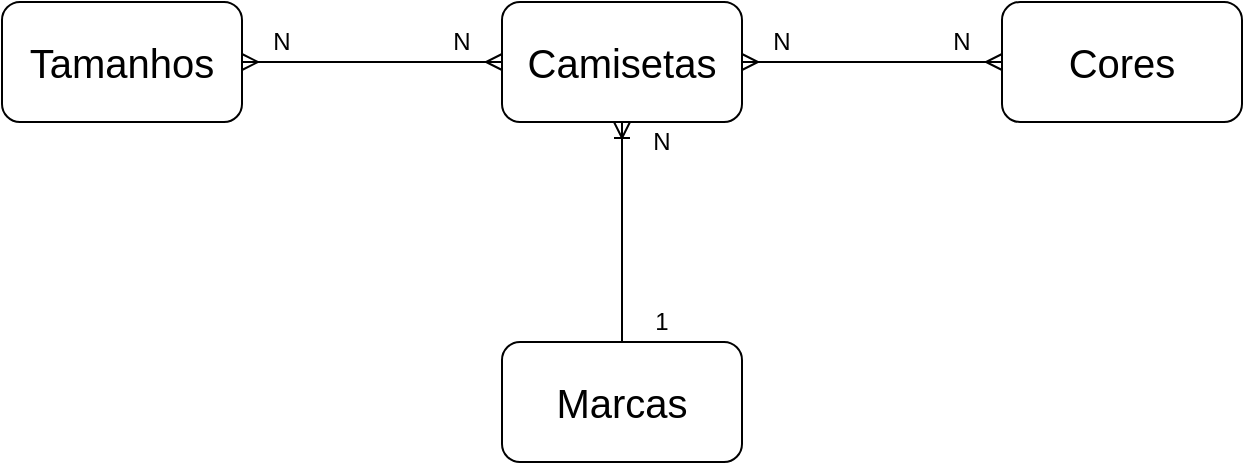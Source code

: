 <mxfile version="10.9.5" type="device"><diagram id="0berWImcTKTL_qCObE0v" name="Conceitual"><mxGraphModel dx="926" dy="628" grid="1" gridSize="10" guides="1" tooltips="1" connect="1" arrows="1" fold="1" page="1" pageScale="1" pageWidth="827" pageHeight="1169" math="0" shadow="0"><root><mxCell id="0"/><mxCell id="1" parent="0"/><mxCell id="2E0yDwNH4rQrtjHDTR4V-1" value="Camisetas" style="rounded=1;whiteSpace=wrap;html=1;fontSize=20;" parent="1" vertex="1"><mxGeometry x="340" y="110" width="120" height="60" as="geometry"/></mxCell><mxCell id="2E0yDwNH4rQrtjHDTR4V-2" value="Marcas" style="rounded=1;whiteSpace=wrap;html=1;fontSize=20;" parent="1" vertex="1"><mxGeometry x="340" y="280" width="120" height="60" as="geometry"/></mxCell><mxCell id="2E0yDwNH4rQrtjHDTR4V-3" value="Cores&lt;br&gt;" style="rounded=1;whiteSpace=wrap;html=1;fontSize=20;" parent="1" vertex="1"><mxGeometry x="590" y="110" width="120" height="60" as="geometry"/></mxCell><mxCell id="2E0yDwNH4rQrtjHDTR4V-4" value="Tamanhos" style="rounded=1;whiteSpace=wrap;html=1;fontSize=20;" parent="1" vertex="1"><mxGeometry x="90" y="110" width="120" height="60" as="geometry"/></mxCell><mxCell id="2E0yDwNH4rQrtjHDTR4V-6" value="" style="fontSize=12;html=1;endArrow=ERoneToMany;entryX=0.5;entryY=1;entryDx=0;entryDy=0;exitX=0.5;exitY=0;exitDx=0;exitDy=0;" parent="1" source="2E0yDwNH4rQrtjHDTR4V-2" target="2E0yDwNH4rQrtjHDTR4V-1" edge="1"><mxGeometry width="100" height="100" relative="1" as="geometry"><mxPoint x="370" y="390" as="sourcePoint"/><mxPoint x="470" y="290" as="targetPoint"/></mxGeometry></mxCell><mxCell id="2E0yDwNH4rQrtjHDTR4V-7" value="" style="fontSize=12;html=1;endArrow=ERmany;startArrow=ERmany;exitX=1;exitY=0.5;exitDx=0;exitDy=0;entryX=0;entryY=0.5;entryDx=0;entryDy=0;" parent="1" source="2E0yDwNH4rQrtjHDTR4V-4" target="2E0yDwNH4rQrtjHDTR4V-1" edge="1"><mxGeometry width="100" height="100" relative="1" as="geometry"><mxPoint x="230" y="420" as="sourcePoint"/><mxPoint x="330" y="320" as="targetPoint"/></mxGeometry></mxCell><mxCell id="2E0yDwNH4rQrtjHDTR4V-8" value="" style="fontSize=12;html=1;endArrow=ERmany;startArrow=ERmany;exitX=1;exitY=0.5;exitDx=0;exitDy=0;entryX=0;entryY=0.5;entryDx=0;entryDy=0;" parent="1" source="2E0yDwNH4rQrtjHDTR4V-1" target="2E0yDwNH4rQrtjHDTR4V-3" edge="1"><mxGeometry width="100" height="100" relative="1" as="geometry"><mxPoint x="420" y="110" as="sourcePoint"/><mxPoint x="560" y="110" as="targetPoint"/></mxGeometry></mxCell><mxCell id="unCAVdDztw94qZzpjW1O-1" value="1" style="text;html=1;strokeColor=none;fillColor=none;align=center;verticalAlign=middle;whiteSpace=wrap;rounded=0;" vertex="1" parent="1"><mxGeometry x="400" y="260" width="40" height="20" as="geometry"/></mxCell><mxCell id="unCAVdDztw94qZzpjW1O-4" value="N" style="text;html=1;strokeColor=none;fillColor=none;align=center;verticalAlign=middle;whiteSpace=wrap;rounded=0;" vertex="1" parent="1"><mxGeometry x="400" y="170" width="40" height="20" as="geometry"/></mxCell><mxCell id="unCAVdDztw94qZzpjW1O-5" value="N" style="text;html=1;strokeColor=none;fillColor=none;align=center;verticalAlign=middle;whiteSpace=wrap;rounded=0;" vertex="1" parent="1"><mxGeometry x="460" y="120" width="40" height="20" as="geometry"/></mxCell><mxCell id="unCAVdDztw94qZzpjW1O-6" value="N" style="text;html=1;strokeColor=none;fillColor=none;align=center;verticalAlign=middle;whiteSpace=wrap;rounded=0;" vertex="1" parent="1"><mxGeometry x="550" y="120" width="40" height="20" as="geometry"/></mxCell><mxCell id="unCAVdDztw94qZzpjW1O-7" value="N" style="text;html=1;strokeColor=none;fillColor=none;align=center;verticalAlign=middle;whiteSpace=wrap;rounded=0;" vertex="1" parent="1"><mxGeometry x="300" y="120" width="40" height="20" as="geometry"/></mxCell><mxCell id="unCAVdDztw94qZzpjW1O-8" value="N" style="text;html=1;strokeColor=none;fillColor=none;align=center;verticalAlign=middle;whiteSpace=wrap;rounded=0;" vertex="1" parent="1"><mxGeometry x="210" y="120" width="40" height="20" as="geometry"/></mxCell></root></mxGraphModel></diagram><diagram id="xnh8i9VTn-hp0fHMGCsY" name="Logico"><mxGraphModel dx="942" dy="674" grid="1" gridSize="10" guides="1" tooltips="1" connect="1" arrows="1" fold="1" page="1" pageScale="1" pageWidth="827" pageHeight="1169" math="0" shadow="0"><root><mxCell id="vnzkMAlVR7Sc5RMFx7x1-0"/><mxCell id="vnzkMAlVR7Sc5RMFx7x1-1" parent="vnzkMAlVR7Sc5RMFx7x1-0"/><mxCell id="vnzkMAlVR7Sc5RMFx7x1-2" value="Tamanhos" style="swimlane;fontStyle=0;childLayout=stackLayout;horizontal=1;startSize=26;fillColor=#e0e0e0;horizontalStack=0;resizeParent=1;resizeParentMax=0;resizeLast=0;collapsible=1;marginBottom=0;swimlaneFillColor=#ffffff;align=center;fontSize=14;" vertex="1" parent="vnzkMAlVR7Sc5RMFx7x1-1"><mxGeometry x="456" width="160" height="82" as="geometry"/></mxCell><mxCell id="vnzkMAlVR7Sc5RMFx7x1-3" value="IdTamanho: int" style="shape=partialRectangle;top=0;left=0;right=0;bottom=0;align=left;verticalAlign=middle;fillColor=none;spacingLeft=60;spacingRight=4;overflow=hidden;rotatable=0;points=[[0,0.5],[1,0.5]];portConstraint=eastwest;dropTarget=0;fontStyle=5;fontSize=12;" vertex="1" parent="vnzkMAlVR7Sc5RMFx7x1-2"><mxGeometry y="26" width="160" height="30" as="geometry"/></mxCell><mxCell id="vnzkMAlVR7Sc5RMFx7x1-4" value="PK" style="shape=partialRectangle;fontStyle=1;top=0;left=0;bottom=0;fillColor=none;align=left;verticalAlign=middle;spacingLeft=4;spacingRight=4;overflow=hidden;rotatable=0;points=[];portConstraint=eastwest;part=1;fontSize=12;" vertex="1" connectable="0" parent="vnzkMAlVR7Sc5RMFx7x1-3"><mxGeometry width="56" height="30" as="geometry"/></mxCell><mxCell id="vnzkMAlVR7Sc5RMFx7x1-7" value="Nome: string" style="shape=partialRectangle;top=0;left=0;right=0;bottom=0;align=left;verticalAlign=top;fillColor=none;spacingLeft=60;spacingRight=4;overflow=hidden;rotatable=0;points=[[0,0.5],[1,0.5]];portConstraint=eastwest;dropTarget=0;fontSize=12;" vertex="1" parent="vnzkMAlVR7Sc5RMFx7x1-2"><mxGeometry y="56" width="160" height="26" as="geometry"/></mxCell><mxCell id="vnzkMAlVR7Sc5RMFx7x1-8" value="" style="shape=partialRectangle;top=0;left=0;bottom=0;fillColor=none;align=left;verticalAlign=top;spacingLeft=4;spacingRight=4;overflow=hidden;rotatable=0;points=[];portConstraint=eastwest;part=1;fontSize=12;" vertex="1" connectable="0" parent="vnzkMAlVR7Sc5RMFx7x1-7"><mxGeometry width="56" height="26" as="geometry"/></mxCell><mxCell id="vnzkMAlVR7Sc5RMFx7x1-21" value="Marcas" style="swimlane;fontStyle=0;childLayout=stackLayout;horizontal=1;startSize=26;fillColor=#e0e0e0;horizontalStack=0;resizeParent=1;resizeParentMax=0;resizeLast=0;collapsible=1;marginBottom=0;swimlaneFillColor=#ffffff;align=center;fontSize=14;" vertex="1" parent="vnzkMAlVR7Sc5RMFx7x1-1"><mxGeometry x="667" width="160" height="82" as="geometry"/></mxCell><mxCell id="vnzkMAlVR7Sc5RMFx7x1-22" value="IdMarca: int" style="shape=partialRectangle;top=0;left=0;right=0;bottom=0;align=left;verticalAlign=middle;fillColor=none;spacingLeft=60;spacingRight=4;overflow=hidden;rotatable=0;points=[[0,0.5],[1,0.5]];portConstraint=eastwest;dropTarget=0;fontStyle=5;fontSize=12;" vertex="1" parent="vnzkMAlVR7Sc5RMFx7x1-21"><mxGeometry y="26" width="160" height="30" as="geometry"/></mxCell><mxCell id="vnzkMAlVR7Sc5RMFx7x1-23" value="PK" style="shape=partialRectangle;fontStyle=1;top=0;left=0;bottom=0;fillColor=none;align=left;verticalAlign=middle;spacingLeft=4;spacingRight=4;overflow=hidden;rotatable=0;points=[];portConstraint=eastwest;part=1;fontSize=12;" vertex="1" connectable="0" parent="vnzkMAlVR7Sc5RMFx7x1-22"><mxGeometry width="56" height="30" as="geometry"/></mxCell><mxCell id="vnzkMAlVR7Sc5RMFx7x1-24" value="Nome: string" style="shape=partialRectangle;top=0;left=0;right=0;bottom=0;align=left;verticalAlign=top;fillColor=none;spacingLeft=60;spacingRight=4;overflow=hidden;rotatable=0;points=[[0,0.5],[1,0.5]];portConstraint=eastwest;dropTarget=0;fontSize=12;" vertex="1" parent="vnzkMAlVR7Sc5RMFx7x1-21"><mxGeometry y="56" width="160" height="26" as="geometry"/></mxCell><mxCell id="vnzkMAlVR7Sc5RMFx7x1-25" value="" style="shape=partialRectangle;top=0;left=0;bottom=0;fillColor=none;align=left;verticalAlign=top;spacingLeft=4;spacingRight=4;overflow=hidden;rotatable=0;points=[];portConstraint=eastwest;part=1;fontSize=12;" vertex="1" connectable="0" parent="vnzkMAlVR7Sc5RMFx7x1-24"><mxGeometry width="56" height="26" as="geometry"/></mxCell><mxCell id="vnzkMAlVR7Sc5RMFx7x1-27" value="Cores" style="swimlane;fontStyle=0;childLayout=stackLayout;horizontal=1;startSize=26;fillColor=#e0e0e0;horizontalStack=0;resizeParent=1;resizeParentMax=0;resizeLast=0;collapsible=1;marginBottom=0;swimlaneFillColor=#ffffff;align=center;fontSize=14;" vertex="1" parent="vnzkMAlVR7Sc5RMFx7x1-1"><mxGeometry x="240" width="160" height="82" as="geometry"/></mxCell><mxCell id="vnzkMAlVR7Sc5RMFx7x1-28" value="IdCor: int" style="shape=partialRectangle;top=0;left=0;right=0;bottom=0;align=left;verticalAlign=middle;fillColor=none;spacingLeft=60;spacingRight=4;overflow=hidden;rotatable=0;points=[[0,0.5],[1,0.5]];portConstraint=eastwest;dropTarget=0;fontStyle=5;fontSize=12;" vertex="1" parent="vnzkMAlVR7Sc5RMFx7x1-27"><mxGeometry y="26" width="160" height="30" as="geometry"/></mxCell><mxCell id="vnzkMAlVR7Sc5RMFx7x1-29" value="PK" style="shape=partialRectangle;fontStyle=1;top=0;left=0;bottom=0;fillColor=none;align=left;verticalAlign=middle;spacingLeft=4;spacingRight=4;overflow=hidden;rotatable=0;points=[];portConstraint=eastwest;part=1;fontSize=12;" vertex="1" connectable="0" parent="vnzkMAlVR7Sc5RMFx7x1-28"><mxGeometry width="56" height="30" as="geometry"/></mxCell><mxCell id="vnzkMAlVR7Sc5RMFx7x1-30" value="Nome: string" style="shape=partialRectangle;top=0;left=0;right=0;bottom=0;align=left;verticalAlign=top;fillColor=none;spacingLeft=60;spacingRight=4;overflow=hidden;rotatable=0;points=[[0,0.5],[1,0.5]];portConstraint=eastwest;dropTarget=0;fontSize=12;" vertex="1" parent="vnzkMAlVR7Sc5RMFx7x1-27"><mxGeometry y="56" width="160" height="26" as="geometry"/></mxCell><mxCell id="vnzkMAlVR7Sc5RMFx7x1-31" value="" style="shape=partialRectangle;top=0;left=0;bottom=0;fillColor=none;align=left;verticalAlign=top;spacingLeft=4;spacingRight=4;overflow=hidden;rotatable=0;points=[];portConstraint=eastwest;part=1;fontSize=12;" vertex="1" connectable="0" parent="vnzkMAlVR7Sc5RMFx7x1-30"><mxGeometry width="56" height="26" as="geometry"/></mxCell><mxCell id="vnzkMAlVR7Sc5RMFx7x1-39" value="Camisetas" style="swimlane;fontStyle=0;childLayout=stackLayout;horizontal=1;startSize=26;fillColor=#e0e0e0;horizontalStack=0;resizeParent=1;resizeParentMax=0;resizeLast=0;collapsible=1;marginBottom=0;swimlaneFillColor=#ffffff;align=center;fontSize=14;" vertex="1" parent="vnzkMAlVR7Sc5RMFx7x1-1"><mxGeometry width="160" height="138" as="geometry"/></mxCell><mxCell id="vnzkMAlVR7Sc5RMFx7x1-40" value="IdCamiseta: int" style="shape=partialRectangle;top=0;left=0;right=0;bottom=0;align=left;verticalAlign=middle;fillColor=none;spacingLeft=60;spacingRight=4;overflow=hidden;rotatable=0;points=[[0,0.5],[1,0.5]];portConstraint=eastwest;dropTarget=0;fontStyle=5;fontSize=12;" vertex="1" parent="vnzkMAlVR7Sc5RMFx7x1-39"><mxGeometry y="26" width="160" height="30" as="geometry"/></mxCell><mxCell id="vnzkMAlVR7Sc5RMFx7x1-41" value="PK" style="shape=partialRectangle;fontStyle=1;top=0;left=0;bottom=0;fillColor=none;align=left;verticalAlign=middle;spacingLeft=4;spacingRight=4;overflow=hidden;rotatable=0;points=[];portConstraint=eastwest;part=1;fontSize=12;" vertex="1" connectable="0" parent="vnzkMAlVR7Sc5RMFx7x1-40"><mxGeometry width="56" height="30" as="geometry"/></mxCell><mxCell id="vnzkMAlVR7Sc5RMFx7x1-42" value="IdMarca: int" style="shape=partialRectangle;top=0;left=0;right=0;bottom=1;align=left;verticalAlign=middle;fillColor=none;spacingLeft=60;spacingRight=4;overflow=hidden;rotatable=0;points=[[0,0.5],[1,0.5]];portConstraint=eastwest;dropTarget=0;fontStyle=5;fontSize=12;" vertex="1" parent="vnzkMAlVR7Sc5RMFx7x1-39"><mxGeometry y="56" width="160" height="30" as="geometry"/></mxCell><mxCell id="vnzkMAlVR7Sc5RMFx7x1-43" value="FK" style="shape=partialRectangle;fontStyle=1;top=0;left=0;bottom=0;fillColor=none;align=left;verticalAlign=middle;spacingLeft=4;spacingRight=4;overflow=hidden;rotatable=0;points=[];portConstraint=eastwest;part=1;fontSize=12;" vertex="1" connectable="0" parent="vnzkMAlVR7Sc5RMFx7x1-42"><mxGeometry width="56" height="30" as="geometry"/></mxCell><mxCell id="vnzkMAlVR7Sc5RMFx7x1-46" value="Nome: string" style="shape=partialRectangle;top=0;left=0;right=0;bottom=0;align=left;verticalAlign=top;fillColor=none;spacingLeft=60;spacingRight=4;overflow=hidden;rotatable=0;points=[[0,0.5],[1,0.5]];portConstraint=eastwest;dropTarget=0;fontSize=12;" vertex="1" parent="vnzkMAlVR7Sc5RMFx7x1-39"><mxGeometry y="86" width="160" height="26" as="geometry"/></mxCell><mxCell id="vnzkMAlVR7Sc5RMFx7x1-47" value="" style="shape=partialRectangle;fontStyle=1;top=0;left=0;bottom=0;fillColor=none;align=left;verticalAlign=top;spacingLeft=4;spacingRight=4;overflow=hidden;rotatable=0;points=[];portConstraint=eastwest;part=1;fontSize=12;" vertex="1" connectable="0" parent="vnzkMAlVR7Sc5RMFx7x1-46"><mxGeometry width="56" height="26" as="geometry"/></mxCell><mxCell id="vnzkMAlVR7Sc5RMFx7x1-44" value="Descricao: string" style="shape=partialRectangle;top=0;left=0;right=0;bottom=0;align=left;verticalAlign=top;fillColor=none;spacingLeft=60;spacingRight=4;overflow=hidden;rotatable=0;points=[[0,0.5],[1,0.5]];portConstraint=eastwest;dropTarget=0;fontSize=12;" vertex="1" parent="vnzkMAlVR7Sc5RMFx7x1-39"><mxGeometry y="112" width="160" height="26" as="geometry"/></mxCell><mxCell id="vnzkMAlVR7Sc5RMFx7x1-45" value="" style="shape=partialRectangle;top=0;left=0;bottom=0;fillColor=none;align=left;verticalAlign=top;spacingLeft=4;spacingRight=4;overflow=hidden;rotatable=0;points=[];portConstraint=eastwest;part=1;fontSize=12;" vertex="1" connectable="0" parent="vnzkMAlVR7Sc5RMFx7x1-44"><mxGeometry width="56" height="26" as="geometry"/></mxCell><mxCell id="vnzkMAlVR7Sc5RMFx7x1-48" value="CamisetasCores" style="swimlane;fontStyle=0;childLayout=stackLayout;horizontal=1;startSize=26;fillColor=#e0e0e0;horizontalStack=0;resizeParent=1;resizeParentMax=0;resizeLast=0;collapsible=1;marginBottom=0;swimlaneFillColor=#ffffff;align=center;fontSize=14;" vertex="1" parent="vnzkMAlVR7Sc5RMFx7x1-1"><mxGeometry y="200" width="160" height="86" as="geometry"/></mxCell><mxCell id="vnzkMAlVR7Sc5RMFx7x1-49" value="IdCamiseta: int" style="shape=partialRectangle;top=0;left=0;right=0;bottom=0;align=left;verticalAlign=middle;fillColor=none;spacingLeft=60;spacingRight=4;overflow=hidden;rotatable=0;points=[[0,0.5],[1,0.5]];portConstraint=eastwest;dropTarget=0;fontStyle=5;fontSize=12;" vertex="1" parent="vnzkMAlVR7Sc5RMFx7x1-48"><mxGeometry y="26" width="160" height="30" as="geometry"/></mxCell><mxCell id="vnzkMAlVR7Sc5RMFx7x1-50" value="FK1" style="shape=partialRectangle;fontStyle=1;top=0;left=0;bottom=0;fillColor=none;align=left;verticalAlign=middle;spacingLeft=4;spacingRight=4;overflow=hidden;rotatable=0;points=[];portConstraint=eastwest;part=1;fontSize=12;" vertex="1" connectable="0" parent="vnzkMAlVR7Sc5RMFx7x1-49"><mxGeometry width="56" height="30" as="geometry"/></mxCell><mxCell id="vnzkMAlVR7Sc5RMFx7x1-51" value="IdCor: int" style="shape=partialRectangle;top=0;left=0;right=0;bottom=1;align=left;verticalAlign=middle;fillColor=none;spacingLeft=60;spacingRight=4;overflow=hidden;rotatable=0;points=[[0,0.5],[1,0.5]];portConstraint=eastwest;dropTarget=0;fontStyle=5;fontSize=12;" vertex="1" parent="vnzkMAlVR7Sc5RMFx7x1-48"><mxGeometry y="56" width="160" height="30" as="geometry"/></mxCell><mxCell id="vnzkMAlVR7Sc5RMFx7x1-52" value="FK2" style="shape=partialRectangle;fontStyle=1;top=0;left=0;bottom=0;fillColor=none;align=left;verticalAlign=middle;spacingLeft=4;spacingRight=4;overflow=hidden;rotatable=0;points=[];portConstraint=eastwest;part=1;fontSize=12;" vertex="1" connectable="0" parent="vnzkMAlVR7Sc5RMFx7x1-51"><mxGeometry width="56" height="30" as="geometry"/></mxCell><mxCell id="vnzkMAlVR7Sc5RMFx7x1-57" value="CamisetasTamanhos" style="swimlane;fontStyle=0;childLayout=stackLayout;horizontal=1;startSize=26;fillColor=#e0e0e0;horizontalStack=0;resizeParent=1;resizeParentMax=0;resizeLast=0;collapsible=1;marginBottom=0;swimlaneFillColor=#ffffff;align=center;fontSize=14;" vertex="1" parent="vnzkMAlVR7Sc5RMFx7x1-1"><mxGeometry x="240" y="198" width="160" height="86" as="geometry"/></mxCell><mxCell id="vnzkMAlVR7Sc5RMFx7x1-58" value="IdCamiseta: int" style="shape=partialRectangle;top=0;left=0;right=0;bottom=0;align=left;verticalAlign=middle;fillColor=none;spacingLeft=60;spacingRight=4;overflow=hidden;rotatable=0;points=[[0,0.5],[1,0.5]];portConstraint=eastwest;dropTarget=0;fontStyle=5;fontSize=12;" vertex="1" parent="vnzkMAlVR7Sc5RMFx7x1-57"><mxGeometry y="26" width="160" height="30" as="geometry"/></mxCell><mxCell id="vnzkMAlVR7Sc5RMFx7x1-59" value="FK1" style="shape=partialRectangle;fontStyle=1;top=0;left=0;bottom=0;fillColor=none;align=left;verticalAlign=middle;spacingLeft=4;spacingRight=4;overflow=hidden;rotatable=0;points=[];portConstraint=eastwest;part=1;fontSize=12;" vertex="1" connectable="0" parent="vnzkMAlVR7Sc5RMFx7x1-58"><mxGeometry width="56" height="30" as="geometry"/></mxCell><mxCell id="vnzkMAlVR7Sc5RMFx7x1-60" value="IdTamanho: int" style="shape=partialRectangle;top=0;left=0;right=0;bottom=1;align=left;verticalAlign=middle;fillColor=none;spacingLeft=60;spacingRight=4;overflow=hidden;rotatable=0;points=[[0,0.5],[1,0.5]];portConstraint=eastwest;dropTarget=0;fontStyle=5;fontSize=12;" vertex="1" parent="vnzkMAlVR7Sc5RMFx7x1-57"><mxGeometry y="56" width="160" height="30" as="geometry"/></mxCell><mxCell id="vnzkMAlVR7Sc5RMFx7x1-61" value="FK2" style="shape=partialRectangle;fontStyle=1;top=0;left=0;bottom=0;fillColor=none;align=left;verticalAlign=middle;spacingLeft=4;spacingRight=4;overflow=hidden;rotatable=0;points=[];portConstraint=eastwest;part=1;fontSize=12;" vertex="1" connectable="0" parent="vnzkMAlVR7Sc5RMFx7x1-60"><mxGeometry width="56" height="30" as="geometry"/></mxCell></root></mxGraphModel></diagram></mxfile>